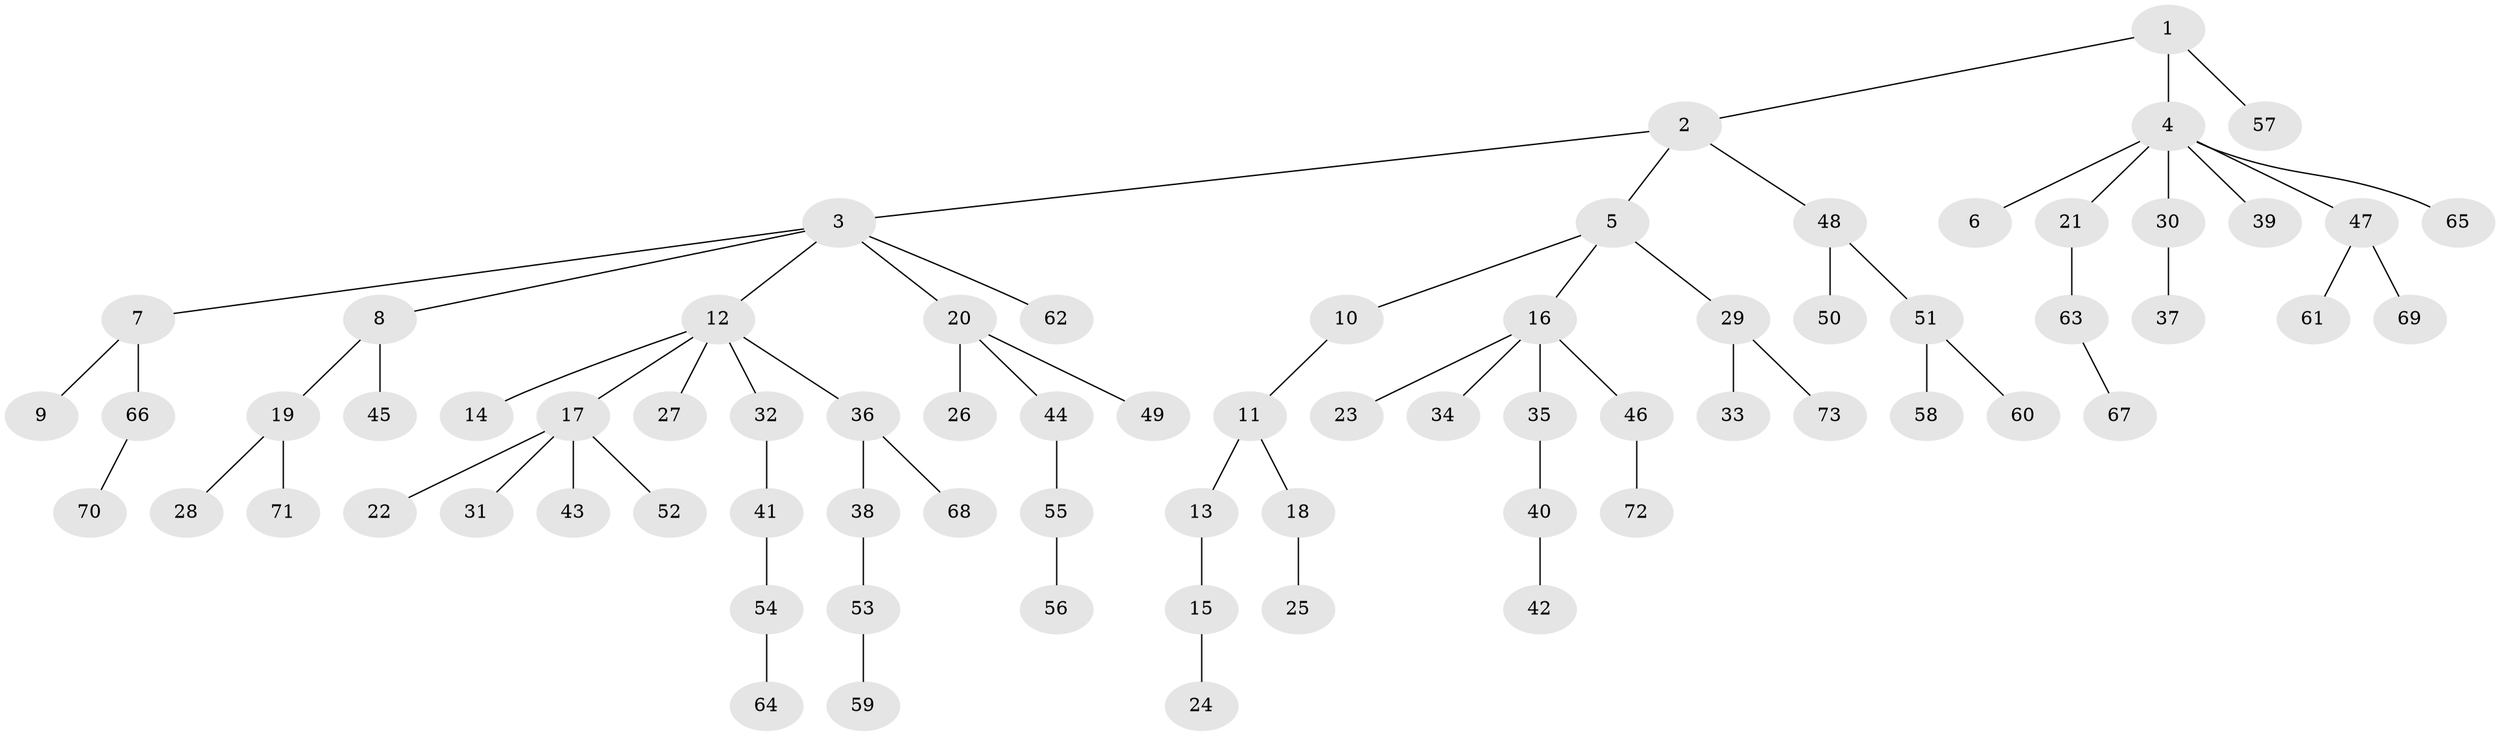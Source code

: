 // Generated by graph-tools (version 1.1) at 2025/26/03/09/25 03:26:26]
// undirected, 73 vertices, 72 edges
graph export_dot {
graph [start="1"]
  node [color=gray90,style=filled];
  1;
  2;
  3;
  4;
  5;
  6;
  7;
  8;
  9;
  10;
  11;
  12;
  13;
  14;
  15;
  16;
  17;
  18;
  19;
  20;
  21;
  22;
  23;
  24;
  25;
  26;
  27;
  28;
  29;
  30;
  31;
  32;
  33;
  34;
  35;
  36;
  37;
  38;
  39;
  40;
  41;
  42;
  43;
  44;
  45;
  46;
  47;
  48;
  49;
  50;
  51;
  52;
  53;
  54;
  55;
  56;
  57;
  58;
  59;
  60;
  61;
  62;
  63;
  64;
  65;
  66;
  67;
  68;
  69;
  70;
  71;
  72;
  73;
  1 -- 2;
  1 -- 4;
  1 -- 57;
  2 -- 3;
  2 -- 5;
  2 -- 48;
  3 -- 7;
  3 -- 8;
  3 -- 12;
  3 -- 20;
  3 -- 62;
  4 -- 6;
  4 -- 21;
  4 -- 30;
  4 -- 39;
  4 -- 47;
  4 -- 65;
  5 -- 10;
  5 -- 16;
  5 -- 29;
  7 -- 9;
  7 -- 66;
  8 -- 19;
  8 -- 45;
  10 -- 11;
  11 -- 13;
  11 -- 18;
  12 -- 14;
  12 -- 17;
  12 -- 27;
  12 -- 32;
  12 -- 36;
  13 -- 15;
  15 -- 24;
  16 -- 23;
  16 -- 34;
  16 -- 35;
  16 -- 46;
  17 -- 22;
  17 -- 31;
  17 -- 43;
  17 -- 52;
  18 -- 25;
  19 -- 28;
  19 -- 71;
  20 -- 26;
  20 -- 44;
  20 -- 49;
  21 -- 63;
  29 -- 33;
  29 -- 73;
  30 -- 37;
  32 -- 41;
  35 -- 40;
  36 -- 38;
  36 -- 68;
  38 -- 53;
  40 -- 42;
  41 -- 54;
  44 -- 55;
  46 -- 72;
  47 -- 61;
  47 -- 69;
  48 -- 50;
  48 -- 51;
  51 -- 58;
  51 -- 60;
  53 -- 59;
  54 -- 64;
  55 -- 56;
  63 -- 67;
  66 -- 70;
}
